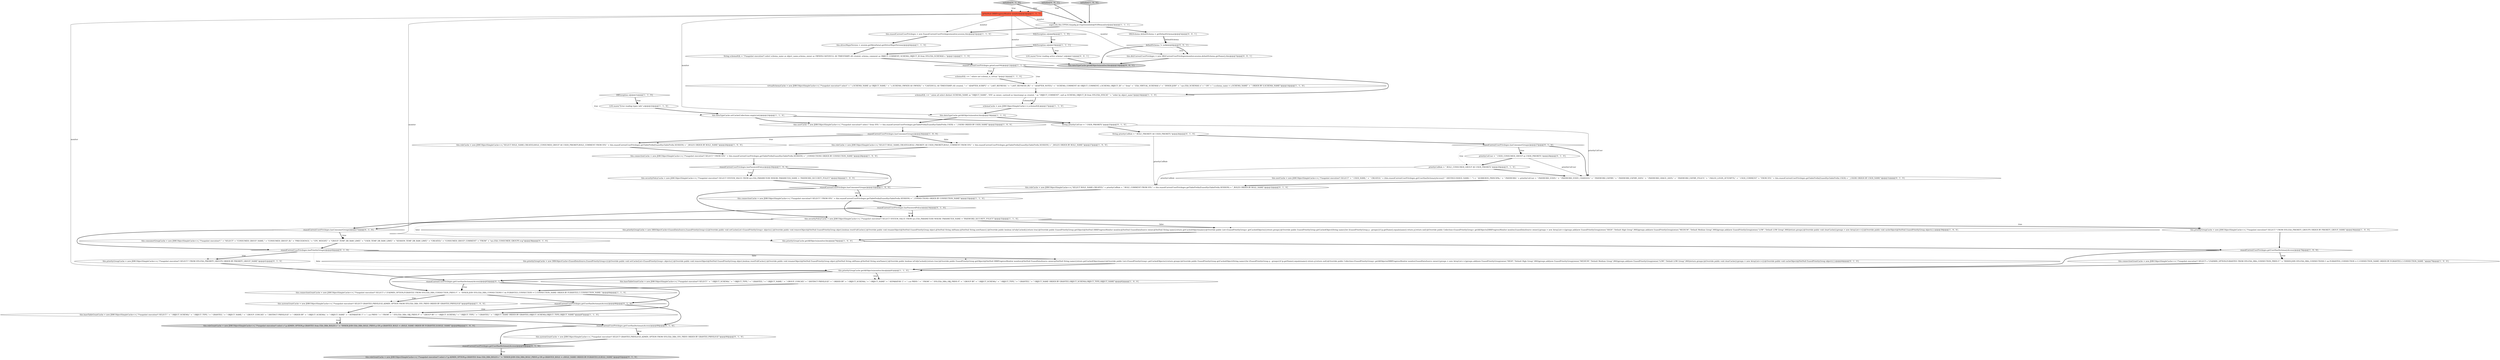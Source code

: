 digraph {
21 [style = filled, label = "this.securityPolicyCache = new JDBCObjectSimpleCache<>(,\"/*snapshot execution*/ SELECT SYSTEM_VALUE FROM sys.EXA_PARAMETERS WHERE PARAMETER_NAME = 'PASSWORD_SECURITY_POLICY'\")@@@35@@@['1', '1', '0']", fillcolor = white, shape = ellipse image = "AAA0AAABBB1BBB"];
46 [style = filled, label = "this.roleCache = new JDBCObjectSimpleCache<>(,\"SELECT ROLE_NAME,CREATED,\" + priorityColRole + \" ROLE_COMMENT FROM SYS.\" + this.exasolCurrentUserPrivileges.getTablePrefix(ExasolSysTablePrefix.SESSION) + \"_ROLES ORDER BY ROLE_NAME\")@@@32@@@['0', '1', '0']", fillcolor = white, shape = ellipse image = "AAA1AAABBB2BBB"];
29 [style = filled, label = "exasolCurrentUserPrivileges.hasPasswordPolicy()@@@29@@@['1', '0', '0']", fillcolor = white, shape = diamond image = "AAA0AAABBB1BBB"];
63 [style = filled, label = "this.dataTypeCache.getAllObjects(monitor,this)@@@14@@@['0', '0', '1']", fillcolor = lightgray, shape = ellipse image = "AAA0AAABBB3BBB"];
36 [style = filled, label = "this.roleCache = new JDBCObjectSimpleCache<>(,\"SELECT ROLE_NAME,CREATED,ROLE_PRIORITY AS USER_PRIORITY,ROLE_COMMENT FROM SYS.\" + this.exasolCurrentUserPrivileges.getTablePrefix(ExasolSysTablePrefix.SESSION) + \"_ROLES ORDER BY ROLE_NAME\")@@@27@@@['1', '0', '0']", fillcolor = white, shape = ellipse image = "AAA0AAABBB1BBB"];
43 [style = filled, label = "priorityColRole = \" ROLE_CONSUMER_GROUP AS USER_PRIORITY,\"@@@29@@@['0', '1', '0']", fillcolor = white, shape = ellipse image = "AAA1AAABBB2BBB"];
45 [style = filled, label = "exasolCurrentUserPrivileges.getUserHasDictionaryAccess()@@@89@@@['0', '1', '0']", fillcolor = white, shape = diamond image = "AAA0AAABBB2BBB"];
42 [style = filled, label = "exasolCurrentUserPrivileges.hasConsumerGroups()@@@37@@@['0', '1', '0']", fillcolor = white, shape = diamond image = "AAA0AAABBB2BBB"];
41 [style = filled, label = "priorityColUser = \" USER_CONSUMER_GROUP as USER_PRIORITY,\"@@@28@@@['0', '1', '0']", fillcolor = white, shape = ellipse image = "AAA1AAABBB2BBB"];
58 [style = filled, label = "DB2Schema defaultSchema = getDefaultSchema()@@@5@@@['0', '0', '1']", fillcolor = white, shape = ellipse image = "AAA0AAABBB3BBB"];
22 [style = filled, label = "this.exasolCurrentUserPrivileges = new ExasolCurrentUserPrivileges(monitor,session,this)@@@5@@@['1', '1', '0']", fillcolor = white, shape = ellipse image = "AAA0AAABBB1BBB"];
15 [style = filled, label = "virtualSchemaCache = new JDBCObjectSimpleCache<>(,\"/*snapshot execution*/ select\" + \" s.SCHEMA_NAME as OBJECT_NAME,\" + \" s.SCHEMA_OWNER AS OWNER,\" + \"CAST(NULL AS TIMESTAMP) AS created, \" + \" ADAPTER_SCRIPT,\" + \" LAST_REFRESH,\" + \" LAST_REFRESH_BY,\" + \" ADAPTER_NOTES,\" + \" SCHEMA_COMMENT AS OBJECT_COMMENT, s.SCHEMA_OBJECT_ID\" + \" from\" + \" EXA_VIRTUAL_SCHEMAS s\" + \" INNER JOIN\" + \" sys.EXA_SCHEMAS o\" + \" ON\" + \" o.schema_name = s.SCHEMA_NAME\" + \" ORDER BY S.SCHEMA_NAME\")@@@14@@@['1', '1', '0']", fillcolor = white, shape = ellipse image = "AAA0AAABBB1BBB"];
2 [style = filled, label = "this.baseTableGrantCache = new JDBCObjectSimpleCache<>(,\"/*snapshot execution*/ SELECT \" + \" OBJECT_SCHEMA,\" + \" OBJECT_TYPE,\" + \" GRANTEE,\" + \" OBJECT_NAME,\" + \" GROUP_CONCAT(\" + \" DISTINCT PRIVILEGE\" + \" ORDER BY\" + \" OBJECT_SCHEMA,\" + \" OBJECT_NAME\" + \" SEPARATOR '|'\" + \" ) as PRIVS \" + \" FROM\" + \" SYS.EXA_DBA_OBJ_PRIVS P\" + \" GROUP BY\" + \" OBJECT_SCHEMA,\" + \" OBJECT_TYPE,\" + \" GRANTEE,\" + \" OBJECT_NAME ORDER BY GRANTEE,OBJECT_SCHEMA,OBJECT_TYPE,OBJECT_NAME\")@@@82@@@['1', '0', '0']", fillcolor = white, shape = ellipse image = "AAA0AAABBB1BBB"];
37 [style = filled, label = "this.systemGrantCache = new JDBCObjectSimpleCache<>(,\"/*snapshot execution*/ SELECT GRANTEE,PRIVILEGE,ADMIN_OPTION FROM SYS.EXA_DBA_SYS_PRIVS ORDER BY GRANTEE,PRIVILEGE\")@@@85@@@['1', '0', '0']", fillcolor = white, shape = ellipse image = "AAA0AAABBB1BBB"];
32 [style = filled, label = "LOG.warn(\"Error reading types info\",e)@@@22@@@['1', '1', '0']", fillcolor = white, shape = ellipse image = "AAA0AAABBB1BBB"];
48 [style = filled, label = "exasolCurrentUserPrivileges.getUserHasDictionaryAccess()@@@92@@@['0', '1', '0']", fillcolor = lightgray, shape = diamond image = "AAA0AAABBB2BBB"];
17 [style = filled, label = "this.userCache = new JDBCObjectSimpleCache<>(,\"/*snapshot execution*/ select * from SYS.\" + this.exasolCurrentUserPrivileges.getTablePrefix(ExasolSysTablePrefix.USER) + \"_USERS ORDER BY USER_NAME\")@@@25@@@['1', '0', '0']", fillcolor = white, shape = ellipse image = "AAA0AAABBB1BBB"];
44 [style = filled, label = "exasolCurrentUserPrivileges.hasPriorityGroups()@@@40@@@['0', '1', '0']", fillcolor = white, shape = diamond image = "AAA0AAABBB2BBB"];
5 [style = filled, label = "schemaSQL += \" where not schema_is_virtual \"@@@13@@@['1', '1', '0']", fillcolor = white, shape = ellipse image = "AAA0AAABBB1BBB"];
53 [style = filled, label = "initialize['0', '1', '0']", fillcolor = lightgray, shape = diamond image = "AAA0AAABBB2BBB"];
0 [style = filled, label = "this.priorityGroupCache.getAllObjects(monitor,this)@@@81@@@['1', '1', '0']", fillcolor = white, shape = ellipse image = "AAA0AAABBB1BBB"];
10 [style = filled, label = "String schemaSQL = \"/*snapshot execution*/ select schema_name as object_name,schema_owner as OWNER,CAST(NULL AS TIMESTAMP) AS created, schema_comment as OBJECT_COMMENT, SCHEMA_OBJECT_ID from SYS.EXA_SCHEMAS s \"@@@11@@@['1', '1', '0']", fillcolor = white, shape = ellipse image = "AAA0AAABBB1BBB"];
59 [style = filled, label = "defaultSchema != null@@@6@@@['0', '0', '1']", fillcolor = white, shape = diamond image = "AAA0AAABBB3BBB"];
3 [style = filled, label = "this.baseTableGrantCache = new JDBCObjectSimpleCache<>(,\"/*snapshot execution*/ SELECT \" + \" OBJECT_SCHEMA,\" + \" OBJECT_TYPE,\" + \" GRANTEE,\" + \" OBJECT_NAME,\" + \" GROUP_CONCAT(\" + \" DISTINCT PRIVILEGE\" + \" ORDER BY\" + \" OBJECT_SCHEMA,\" + \" OBJECT_NAME\" + \" SEPARATOR '|'\" + \" ) as PRIVS \" + \" FROM\" + \" SYS.EXA_DBA_OBJ_PRIVS P\" + \" GROUP BY\" + \" OBJECT_SCHEMA,\" + \" OBJECT_TYPE,\" + \" GRANTEE,\" + \" OBJECT_NAME ORDER BY GRANTEE,OBJECT_SCHEMA,OBJECT_TYPE,OBJECT_NAME\")@@@87@@@['1', '1', '0']", fillcolor = white, shape = ellipse image = "AAA0AAABBB1BBB"];
60 [style = filled, label = "this.db2CurrentUserPrivileges = new DB2CurrentUserPrivileges(monitor,session,defaultSchema.getName(),this)@@@7@@@['0', '0', '1']", fillcolor = white, shape = ellipse image = "AAA0AAABBB3BBB"];
25 [style = filled, label = "this.connectionCache = new JDBCObjectSimpleCache<>(,\"/*snapshot execution*/ SELECT * FROM SYS.\" + this.exasolCurrentUserPrivileges.getTablePrefix(ExasolSysTablePrefix.SESSION) + \"_CONNECTIONS ORDER BY CONNECTION_NAME\")@@@33@@@['1', '1', '0']", fillcolor = white, shape = ellipse image = "AAA0AAABBB1BBB"];
30 [style = filled, label = "this.securityPolicyCache = new JDBCObjectSimpleCache<>(,\"/*snapshot execution*/ SELECT SYSTEM_VALUE FROM sys.EXA_PARAMETERS WHERE PARAMETER_NAME = 'PASSWORD_SECURITY_POLICY'\")@@@30@@@['1', '0', '0']", fillcolor = white, shape = ellipse image = "AAA0AAABBB1BBB"];
56 [style = filled, label = "exasolCurrentUserPrivileges.hasConsumerGroups()@@@27@@@['0', '1', '0']", fillcolor = white, shape = diamond image = "AAA0AAABBB2BBB"];
27 [style = filled, label = "this.dataTypeCache.getAllObjects(monitor,this)@@@19@@@['1', '1', '0']", fillcolor = white, shape = ellipse image = "AAA0AAABBB1BBB"];
40 [style = filled, label = "exasolCurrentUserPrivileges.getUserHasDictionaryAccess()@@@86@@@['0', '1', '0']", fillcolor = white, shape = diamond image = "AAA0AAABBB2BBB"];
62 [style = filled, label = "initialize['0', '0', '1']", fillcolor = lightgray, shape = diamond image = "AAA0AAABBB3BBB"];
24 [style = filled, label = "exasolCurrentUserPrivileges.getatLeastV6()@@@12@@@['1', '1', '0']", fillcolor = white, shape = diamond image = "AAA0AAABBB1BBB"];
28 [style = filled, label = "this.connectionCache = new JDBCObjectSimpleCache<>(,\"/*snapshot execution*/ SELECT * FROM SYS.\" + this.exasolCurrentUserPrivileges.getTablePrefix(ExasolSysTablePrefix.SESSION) + \"_CONNECTIONS ORDER BY CONNECTION_NAME\")@@@28@@@['1', '0', '0']", fillcolor = white, shape = ellipse image = "AAA0AAABBB1BBB"];
49 [style = filled, label = "this.consumerGroupCache = new JDBCObjectSimpleCache<>(,\"/*snapshot execution*/ \" + \"SELECT\" + \"CONSUMER_GROUP_NAME,\" + \"CONSUMER_GROUP_ID,\" + \"PRECEDENCE,\" + \"CPU_WEIGHT,\" + \"GROUP_TEMP_DB_RAM_LIMIT,\" + \"USER_TEMP_DB_RAM_LIMIT,\" + \"SESSION_TEMP_DB_RAM_LIMIT,\" + \"CREATED,\" + \"CONSUMER_GROUP_COMMENT\" + \"FROM\" + \"sys.EXA_CONSUMER_GROUPS ecg\")@@@38@@@['0', '1', '0']", fillcolor = white, shape = ellipse image = "AAA0AAABBB2BBB"];
20 [style = filled, label = "SQLException e@@@10@@@['1', '1', '1']", fillcolor = white, shape = diamond image = "AAA0AAABBB1BBB"];
14 [style = filled, label = "super.edu.fdu.CPPDG.tinypdg.pe.ExpressionInfo@9189emonitor@@@3@@@['1', '1', '1']", fillcolor = white, shape = ellipse image = "AAA0AAABBB1BBB"];
52 [style = filled, label = "this.priorityGroupCache = new JDBCObjectSimpleCache<>(,\"/*snapshot execution*/ SELECT * FROM SYS.EXA_PRIORITY_GROUPS ORDER BY PRIORITY_GROUP_NAME\")@@@41@@@['0', '1', '0']", fillcolor = white, shape = ellipse image = "AAA0AAABBB2BBB"];
23 [style = filled, label = "initialize['1', '0', '0']", fillcolor = lightgray, shape = diamond image = "AAA0AAABBB1BBB"];
54 [style = filled, label = "this.priorityGroupCache = new DBSObjectCache<ExasolDataSource,ExasolPriorityGroup>(){@Override public void setCache(List<ExasolPriorityGroup> objects){}@Override public void removeObject(@NotNull ExasolPriorityGroup object,boolean resetFullCache){}@Override public void renameObject(@NotNull ExasolPriorityGroup object,@NotNull String oldName,@NotNull String newName){}@Override public boolean isFullyCached(){return true}@Override public ExasolPriorityGroup getObject(@NotNull DBRProgressMonitor monitor,@NotNull ExasolDataSource owner,@NotNull String name){return getCachedObject(name)}@Override public List<ExasolPriorityGroup> getCachedObjects(){return groups}@Override public ExasolPriorityGroup getCachedObject(String name){for (ExasolPriorityGroup p : groups){if (p.getName().equals(name)) return p}return null}@Override public Collection<ExasolPriorityGroup> getAllObjects(DBRProgressMonitor monitor,ExasolDataSource owner){groups = new ArrayList<>()groups.add(new ExasolPriorityGroup(owner,\"HIGH\",\"Default High Group\",900))groups.add(new ExasolPriorityGroup(owner,\"MEDIUM\",\"Default Medium Group\",900))groups.add(new ExasolPriorityGroup(owner,\"LOW\",\"Default LOW Group\",900))return groups}@Override public void clearCache(){groups = new ArrayList<>()}@Override public void cacheObject(@NotNull ExasolPriorityGroup object){}}@@@44@@@['0', '1', '0']", fillcolor = white, shape = ellipse image = "AAA0AAABBB2BBB"];
55 [style = filled, label = "this.roleGrantCache = new JDBCObjectSimpleCache<>(,\"/*snapshot execution*/ select r.*,p.ADMIN_OPTION,p.GRANTEE from EXA_DBA_ROLES r \" + \"INNER JOIN EXA_DBA_ROLE_PRIVS p ON p.GRANTED_ROLE = r.ROLE_NAME ORDER BY P.GRANTEE,R.ROLE_NAME\")@@@93@@@['0', '1', '0']", fillcolor = lightgray, shape = ellipse image = "AAA0AAABBB2BBB"];
38 [style = filled, label = "String priorityColRole = \" ROLE_PRIORITY AS USER_PRIORITY,\"@@@26@@@['0', '1', '0']", fillcolor = white, shape = ellipse image = "AAA0AAABBB2BBB"];
8 [style = filled, label = "SQLException e@@@8@@@['1', '1', '0']", fillcolor = white, shape = diamond image = "AAA0AAABBB1BBB"];
1 [style = filled, label = "exasolCurrentUserPrivileges.hasConsumerGroups()@@@32@@@['1', '0', '0']", fillcolor = white, shape = diamond image = "AAA0AAABBB1BBB"];
11 [style = filled, label = "DBException e@@@21@@@['1', '1', '0']", fillcolor = white, shape = diamond image = "AAA0AAABBB1BBB"];
4 [style = filled, label = "exasolCurrentUserPrivileges.hasConsumerGroups()@@@26@@@['1', '0', '0']", fillcolor = white, shape = diamond image = "AAA0AAABBB1BBB"];
34 [style = filled, label = "this.priorityGroupCache.getAllObjects(monitor,this)@@@76@@@['1', '0', '0']", fillcolor = white, shape = ellipse image = "AAA0AAABBB1BBB"];
12 [style = filled, label = "this.dataTypeCache.setCache(Collections.emptyList())@@@23@@@['1', '1', '0']", fillcolor = white, shape = ellipse image = "AAA0AAABBB1BBB"];
16 [style = filled, label = "this.connectionGrantCache = new JDBCObjectSimpleCache<>(,\"/*snapshot execution*/ SELECT c.*,P.ADMIN_OPTION,P.GRANTEE FROM SYS.EXA_DBA_CONNECTION_PRIVS P \" + \"INNER JOIN SYS.EXA_DBA_CONNECTIONS C on P.GRANTED_CONNECTION = C.CONNECTION_NAME ORDER BY P.GRANTEE,C.CONNECTION_NAME \")@@@79@@@['1', '0', '0']", fillcolor = white, shape = ellipse image = "AAA0AAABBB1BBB"];
31 [style = filled, label = "exasolCurrentUserPrivileges.getUserHasDictionaryAccess()@@@78@@@['1', '0', '0']", fillcolor = white, shape = diamond image = "AAA0AAABBB1BBB"];
26 [style = filled, label = "@NotNull DBRProgressMonitor monitor@@@2@@@['1', '1', '1']", fillcolor = tomato, shape = box image = "AAA0AAABBB1BBB"];
33 [style = filled, label = "schemaSQL += \" union all select distinct SCHEMA_NAME as \"OBJECT_NAME\", 'SYS' as owner, cast(null as timestamp) as created, '' as \"OBJECT_COMMENT\", null as SCHEMA_OBJECT_ID from SYS.EXA_SYSCAT \" + \"order by object_name\"@@@16@@@['1', '1', '0']", fillcolor = white, shape = ellipse image = "AAA0AAABBB1BBB"];
39 [style = filled, label = "exasolCurrentUserPrivileges.getUserHasDictionaryAccess()@@@83@@@['0', '1', '0']", fillcolor = white, shape = diamond image = "AAA0AAABBB2BBB"];
35 [style = filled, label = "this.connectionGrantCache = new JDBCObjectSimpleCache<>(,\"/*snapshot execution*/ SELECT c.*,P.ADMIN_OPTION,P.GRANTEE FROM SYS.EXA_DBA_CONNECTION_PRIVS P \" + \"INNER JOIN SYS.EXA_DBA_CONNECTIONS C on P.GRANTED_CONNECTION = C.CONNECTION_NAME ORDER BY P.GRANTEE,C.CONNECTION_NAME \")@@@84@@@['1', '1', '0']", fillcolor = white, shape = ellipse image = "AAA0AAABBB1BBB"];
6 [style = filled, label = "this.driverMajorVersion = session.getMetaData().getDriverMajorVersion()@@@6@@@['1', '1', '0']", fillcolor = white, shape = ellipse image = "AAA0AAABBB1BBB"];
51 [style = filled, label = "String priorityColUser = \" USER_PRIORITY,\"@@@25@@@['0', '1', '0']", fillcolor = white, shape = ellipse image = "AAA0AAABBB2BBB"];
7 [style = filled, label = "schemaCache = new JDBCObjectSimpleCache<>(,schemaSQL)@@@17@@@['1', '1', '0']", fillcolor = white, shape = ellipse image = "AAA0AAABBB1BBB"];
57 [style = filled, label = "this.userCache = new JDBCObjectSimpleCache<>(,\"/*snapshot execution*/ SELECT\" + \" USER_NAME,\" + \" CREATED,\" + (this.exasolCurrentUserPrivileges.getUserHasDictionaryAccess()? \" DISTINGUISHED_NAME,\": \"\") + \" KERBEROS_PRINCIPAL,\" + \" PASSWORD,\" + priorityColUser + \" PASSWORD_STATE,\" + \" PASSWORD_STATE_CHANGED,\" + \" PASSWORD_EXPIRY,\" + \" PASSWORD_EXPIRY_DAYS,\" + \" PASSWORD_GRACE_DAYS,\" + \" PASSWORD_EXPIRY_POLICY,\" + \" FAILED_LOGIN_ATTEMPTS,\" + \" USER_COMMENT\" + \"FROM SYS.\" + this.exasolCurrentUserPrivileges.getTablePrefix(ExasolSysTablePrefix.USER) + \"_USERS ORDER BY USER_NAME\")@@@31@@@['0', '1', '0']", fillcolor = white, shape = ellipse image = "AAA1AAABBB2BBB"];
19 [style = filled, label = "this.roleGrantCache = new JDBCObjectSimpleCache<>(,\"/*snapshot execution*/ select r.*,p.ADMIN_OPTION,p.GRANTEE from EXA_DBA_ROLES r \" + \"INNER JOIN EXA_DBA_ROLE_PRIVS p ON p.GRANTED_ROLE = r.ROLE_NAME ORDER BY P.GRANTEE,R.ROLE_NAME\")@@@88@@@['1', '0', '0']", fillcolor = lightgray, shape = ellipse image = "AAA0AAABBB1BBB"];
50 [style = filled, label = "exasolCurrentUserPrivileges.hasPasswordPolicy()@@@34@@@['0', '1', '0']", fillcolor = white, shape = diamond image = "AAA0AAABBB2BBB"];
18 [style = filled, label = "this.priorityGroupCache = new DBSObjectCache<ExasolDataSource,ExasolPriorityGroup>(){@Override public void setCache(List<ExasolPriorityGroup> objects){}@Override public void removeObject(@NotNull ExasolPriorityGroup object,boolean resetFullCache){}@Override public void renameObject(@NotNull ExasolPriorityGroup object,@NotNull String oldName,@NotNull String newName){}@Override public boolean isFullyCached(){return true}@Override public ExasolPriorityGroup getObject(@NotNull DBRProgressMonitor monitor,@NotNull ExasolDataSource owner,@NotNull String name){return getCachedObject(name)}@Override public List<ExasolPriorityGroup> getCachedObjects(){return groups}@Override public ExasolPriorityGroup getCachedObject(String name){for (ExasolPriorityGroup p : groups){if (p.getName().equals(name)) return p}return null}@Override public Collection<ExasolPriorityGroup> getAllObjects(DBRProgressMonitor monitor,ExasolDataSource owner){groups = new ArrayList<>()groups.add(new ExasolPriorityGroup(owner,\"HIGH\",\"Default High Group\",900))groups.add(new ExasolPriorityGroup(owner,\"MEDIUM\",\"Default Medium Group\",900))groups.add(new ExasolPriorityGroup(owner,\"LOW\",\"Default LOW Group\",900))return groups}@Override public void clearCache(){groups = new ArrayList<>()}@Override public void cacheObject(@NotNull ExasolPriorityGroup object){}}@@@39@@@['1', '0', '0']", fillcolor = white, shape = ellipse image = "AAA0AAABBB1BBB"];
61 [style = filled, label = "LOG.warn(\"Error reading active schema\",e)@@@11@@@['0', '0', '1']", fillcolor = white, shape = ellipse image = "AAA0AAABBB3BBB"];
13 [style = filled, label = "this.roleCache = new JDBCObjectSimpleCache<>(,\"SELECT ROLE_NAME,CREATED,ROLE_CONSUMER_GROUP AS USER_PRIORITY,ROLE_COMMENT FROM SYS.\" + this.exasolCurrentUserPrivileges.getTablePrefix(ExasolSysTablePrefix.SESSION) + \"_ROLES ORDER BY ROLE_NAME\")@@@26@@@['1', '0', '0']", fillcolor = white, shape = ellipse image = "AAA0AAABBB1BBB"];
47 [style = filled, label = "this.systemGrantCache = new JDBCObjectSimpleCache<>(,\"/*snapshot execution*/ SELECT GRANTEE,PRIVILEGE,ADMIN_OPTION FROM SYS.EXA_DBA_SYS_PRIVS ORDER BY GRANTEE,PRIVILEGE\")@@@90@@@['0', '1', '0']", fillcolor = white, shape = ellipse image = "AAA0AAABBB2BBB"];
9 [style = filled, label = "this.priorityGroupCache = new JDBCObjectSimpleCache<>(,\"/*snapshot execution*/ SELECT * FROM SYS.EXA_PRIORITY_GROUPS ORDER BY PRIORITY_GROUP_NAME\")@@@36@@@['1', '0', '0']", fillcolor = white, shape = ellipse image = "AAA0AAABBB1BBB"];
38->56 [style = bold, label=""];
48->55 [style = bold, label=""];
10->24 [style = bold, label=""];
20->10 [style = bold, label=""];
24->33 [style = bold, label=""];
15->33 [style = bold, label=""];
45->48 [style = bold, label=""];
9->31 [style = bold, label=""];
16->0 [style = bold, label=""];
40->3 [style = dotted, label="true"];
33->7 [style = solid, label="schemaSQL"];
17->4 [style = bold, label=""];
31->16 [style = dotted, label="true"];
21->18 [style = bold, label=""];
14->58 [style = bold, label=""];
60->63 [style = bold, label=""];
35->37 [style = bold, label=""];
38->46 [style = solid, label="priorityColRole"];
36->28 [style = bold, label=""];
26->34 [style = solid, label="monitor"];
20->61 [style = bold, label=""];
45->47 [style = dotted, label="true"];
24->5 [style = bold, label=""];
42->44 [style = bold, label=""];
8->20 [style = bold, label=""];
43->57 [style = bold, label=""];
4->36 [style = bold, label=""];
28->29 [style = bold, label=""];
58->59 [style = bold, label=""];
26->14 [style = solid, label="monitor"];
35->40 [style = bold, label=""];
35->3 [style = bold, label=""];
54->0 [style = bold, label=""];
56->41 [style = dotted, label="true"];
46->25 [style = bold, label=""];
21->42 [style = bold, label=""];
50->21 [style = dotted, label="true"];
11->12 [style = dotted, label="true"];
58->59 [style = solid, label="defaultSchema"];
39->35 [style = bold, label=""];
40->45 [style = bold, label=""];
1->25 [style = dotted, label="true"];
26->27 [style = solid, label="monitor"];
42->49 [style = bold, label=""];
13->28 [style = bold, label=""];
8->20 [style = dotted, label="true"];
23->26 [style = dotted, label="true"];
42->49 [style = dotted, label="true"];
44->0 [style = dotted, label="false"];
1->25 [style = bold, label=""];
48->55 [style = dotted, label="true"];
52->39 [style = bold, label=""];
11->32 [style = bold, label=""];
25->21 [style = bold, label=""];
62->14 [style = bold, label=""];
27->17 [style = bold, label=""];
51->57 [style = solid, label="priorityColUser"];
62->26 [style = dotted, label="true"];
43->46 [style = solid, label="priorityColRole"];
37->3 [style = bold, label=""];
49->44 [style = bold, label=""];
24->15 [style = dotted, label="true"];
29->1 [style = bold, label=""];
11->32 [style = dotted, label="true"];
4->13 [style = dotted, label="true"];
31->16 [style = bold, label=""];
51->38 [style = bold, label=""];
44->52 [style = bold, label=""];
7->27 [style = bold, label=""];
14->22 [style = bold, label=""];
0->2 [style = dotted, label="true"];
4->36 [style = dotted, label="false"];
35->37 [style = dotted, label="true"];
22->6 [style = bold, label=""];
21->9 [style = dotted, label="true"];
26->0 [style = solid, label="monitor"];
57->46 [style = bold, label=""];
3->19 [style = dotted, label="true"];
59->60 [style = dotted, label="true"];
0->39 [style = bold, label=""];
26->22 [style = solid, label="monitor"];
33->7 [style = bold, label=""];
47->48 [style = bold, label=""];
20->61 [style = dotted, label="true"];
26->60 [style = solid, label="monitor"];
12->51 [style = bold, label=""];
12->17 [style = bold, label=""];
34->31 [style = bold, label=""];
29->30 [style = dotted, label="true"];
44->52 [style = dotted, label="true"];
26->63 [style = solid, label="monitor"];
3->19 [style = bold, label=""];
18->34 [style = bold, label=""];
23->14 [style = bold, label=""];
4->13 [style = bold, label=""];
30->1 [style = bold, label=""];
39->35 [style = dotted, label="true"];
21->9 [style = bold, label=""];
40->3 [style = bold, label=""];
21->18 [style = dotted, label="false"];
56->43 [style = dotted, label="true"];
29->30 [style = bold, label=""];
25->50 [style = bold, label=""];
61->63 [style = bold, label=""];
32->12 [style = bold, label=""];
53->26 [style = dotted, label="true"];
53->14 [style = bold, label=""];
0->35 [style = bold, label=""];
59->60 [style = bold, label=""];
1->21 [style = bold, label=""];
41->43 [style = bold, label=""];
45->47 [style = bold, label=""];
50->42 [style = bold, label=""];
21->34 [style = dotted, label="false"];
59->63 [style = bold, label=""];
27->51 [style = bold, label=""];
50->21 [style = bold, label=""];
6->10 [style = bold, label=""];
56->57 [style = bold, label=""];
44->54 [style = dotted, label="false"];
24->5 [style = dotted, label="true"];
56->41 [style = bold, label=""];
3->45 [style = bold, label=""];
41->57 [style = solid, label="priorityColUser"];
39->40 [style = bold, label=""];
44->54 [style = bold, label=""];
0->2 [style = bold, label=""];
2->35 [style = bold, label=""];
5->15 [style = bold, label=""];
31->0 [style = bold, label=""];
}
